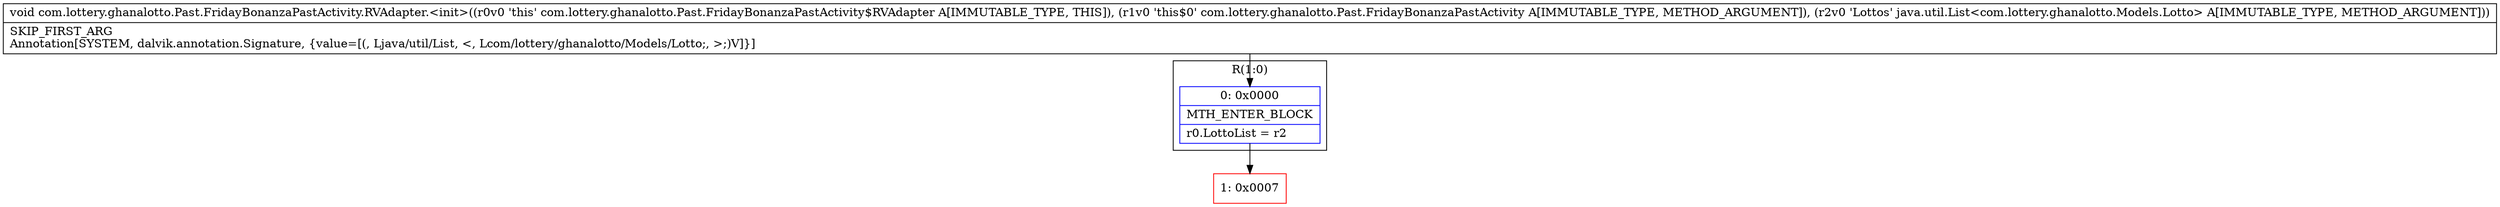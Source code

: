 digraph "CFG forcom.lottery.ghanalotto.Past.FridayBonanzaPastActivity.RVAdapter.\<init\>(Lcom\/lottery\/ghanalotto\/Past\/FridayBonanzaPastActivity;Ljava\/util\/List;)V" {
subgraph cluster_Region_1189026598 {
label = "R(1:0)";
node [shape=record,color=blue];
Node_0 [shape=record,label="{0\:\ 0x0000|MTH_ENTER_BLOCK\l|r0.LottoList = r2\l}"];
}
Node_1 [shape=record,color=red,label="{1\:\ 0x0007}"];
MethodNode[shape=record,label="{void com.lottery.ghanalotto.Past.FridayBonanzaPastActivity.RVAdapter.\<init\>((r0v0 'this' com.lottery.ghanalotto.Past.FridayBonanzaPastActivity$RVAdapter A[IMMUTABLE_TYPE, THIS]), (r1v0 'this$0' com.lottery.ghanalotto.Past.FridayBonanzaPastActivity A[IMMUTABLE_TYPE, METHOD_ARGUMENT]), (r2v0 'Lottos' java.util.List\<com.lottery.ghanalotto.Models.Lotto\> A[IMMUTABLE_TYPE, METHOD_ARGUMENT]))  | SKIP_FIRST_ARG\lAnnotation[SYSTEM, dalvik.annotation.Signature, \{value=[(, Ljava\/util\/List, \<, Lcom\/lottery\/ghanalotto\/Models\/Lotto;, \>;)V]\}]\l}"];
MethodNode -> Node_0;
Node_0 -> Node_1;
}

